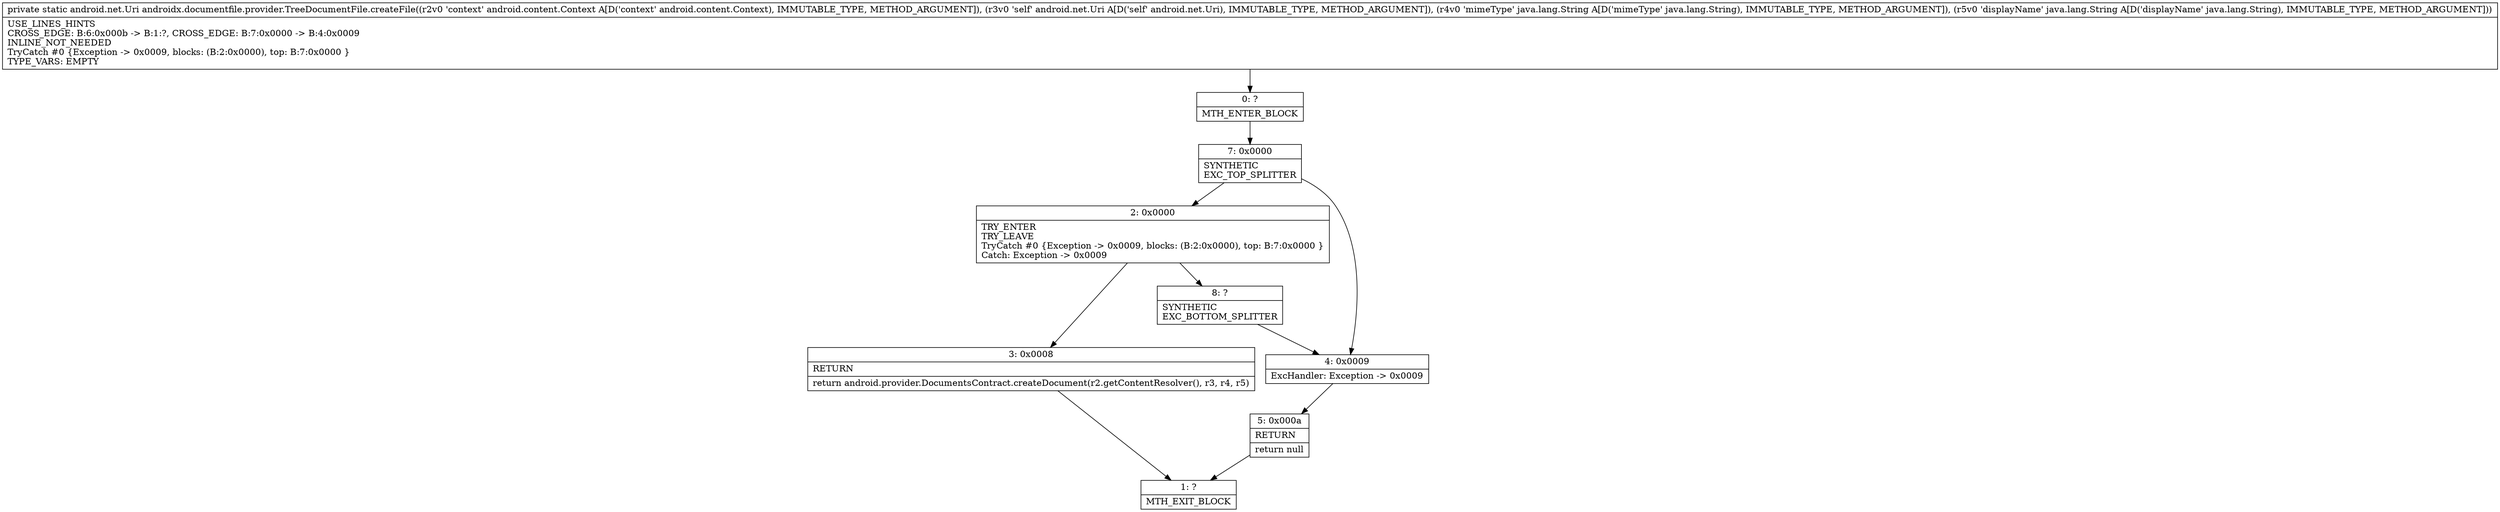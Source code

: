 digraph "CFG forandroidx.documentfile.provider.TreeDocumentFile.createFile(Landroid\/content\/Context;Landroid\/net\/Uri;Ljava\/lang\/String;Ljava\/lang\/String;)Landroid\/net\/Uri;" {
Node_0 [shape=record,label="{0\:\ ?|MTH_ENTER_BLOCK\l}"];
Node_7 [shape=record,label="{7\:\ 0x0000|SYNTHETIC\lEXC_TOP_SPLITTER\l}"];
Node_2 [shape=record,label="{2\:\ 0x0000|TRY_ENTER\lTRY_LEAVE\lTryCatch #0 \{Exception \-\> 0x0009, blocks: (B:2:0x0000), top: B:7:0x0000 \}\lCatch: Exception \-\> 0x0009\l}"];
Node_3 [shape=record,label="{3\:\ 0x0008|RETURN\l|return android.provider.DocumentsContract.createDocument(r2.getContentResolver(), r3, r4, r5)\l}"];
Node_1 [shape=record,label="{1\:\ ?|MTH_EXIT_BLOCK\l}"];
Node_8 [shape=record,label="{8\:\ ?|SYNTHETIC\lEXC_BOTTOM_SPLITTER\l}"];
Node_4 [shape=record,label="{4\:\ 0x0009|ExcHandler: Exception \-\> 0x0009\l}"];
Node_5 [shape=record,label="{5\:\ 0x000a|RETURN\l|return null\l}"];
MethodNode[shape=record,label="{private static android.net.Uri androidx.documentfile.provider.TreeDocumentFile.createFile((r2v0 'context' android.content.Context A[D('context' android.content.Context), IMMUTABLE_TYPE, METHOD_ARGUMENT]), (r3v0 'self' android.net.Uri A[D('self' android.net.Uri), IMMUTABLE_TYPE, METHOD_ARGUMENT]), (r4v0 'mimeType' java.lang.String A[D('mimeType' java.lang.String), IMMUTABLE_TYPE, METHOD_ARGUMENT]), (r5v0 'displayName' java.lang.String A[D('displayName' java.lang.String), IMMUTABLE_TYPE, METHOD_ARGUMENT]))  | USE_LINES_HINTS\lCROSS_EDGE: B:6:0x000b \-\> B:1:?, CROSS_EDGE: B:7:0x0000 \-\> B:4:0x0009\lINLINE_NOT_NEEDED\lTryCatch #0 \{Exception \-\> 0x0009, blocks: (B:2:0x0000), top: B:7:0x0000 \}\lTYPE_VARS: EMPTY\l}"];
MethodNode -> Node_0;Node_0 -> Node_7;
Node_7 -> Node_2;
Node_7 -> Node_4;
Node_2 -> Node_3;
Node_2 -> Node_8;
Node_3 -> Node_1;
Node_8 -> Node_4;
Node_4 -> Node_5;
Node_5 -> Node_1;
}

